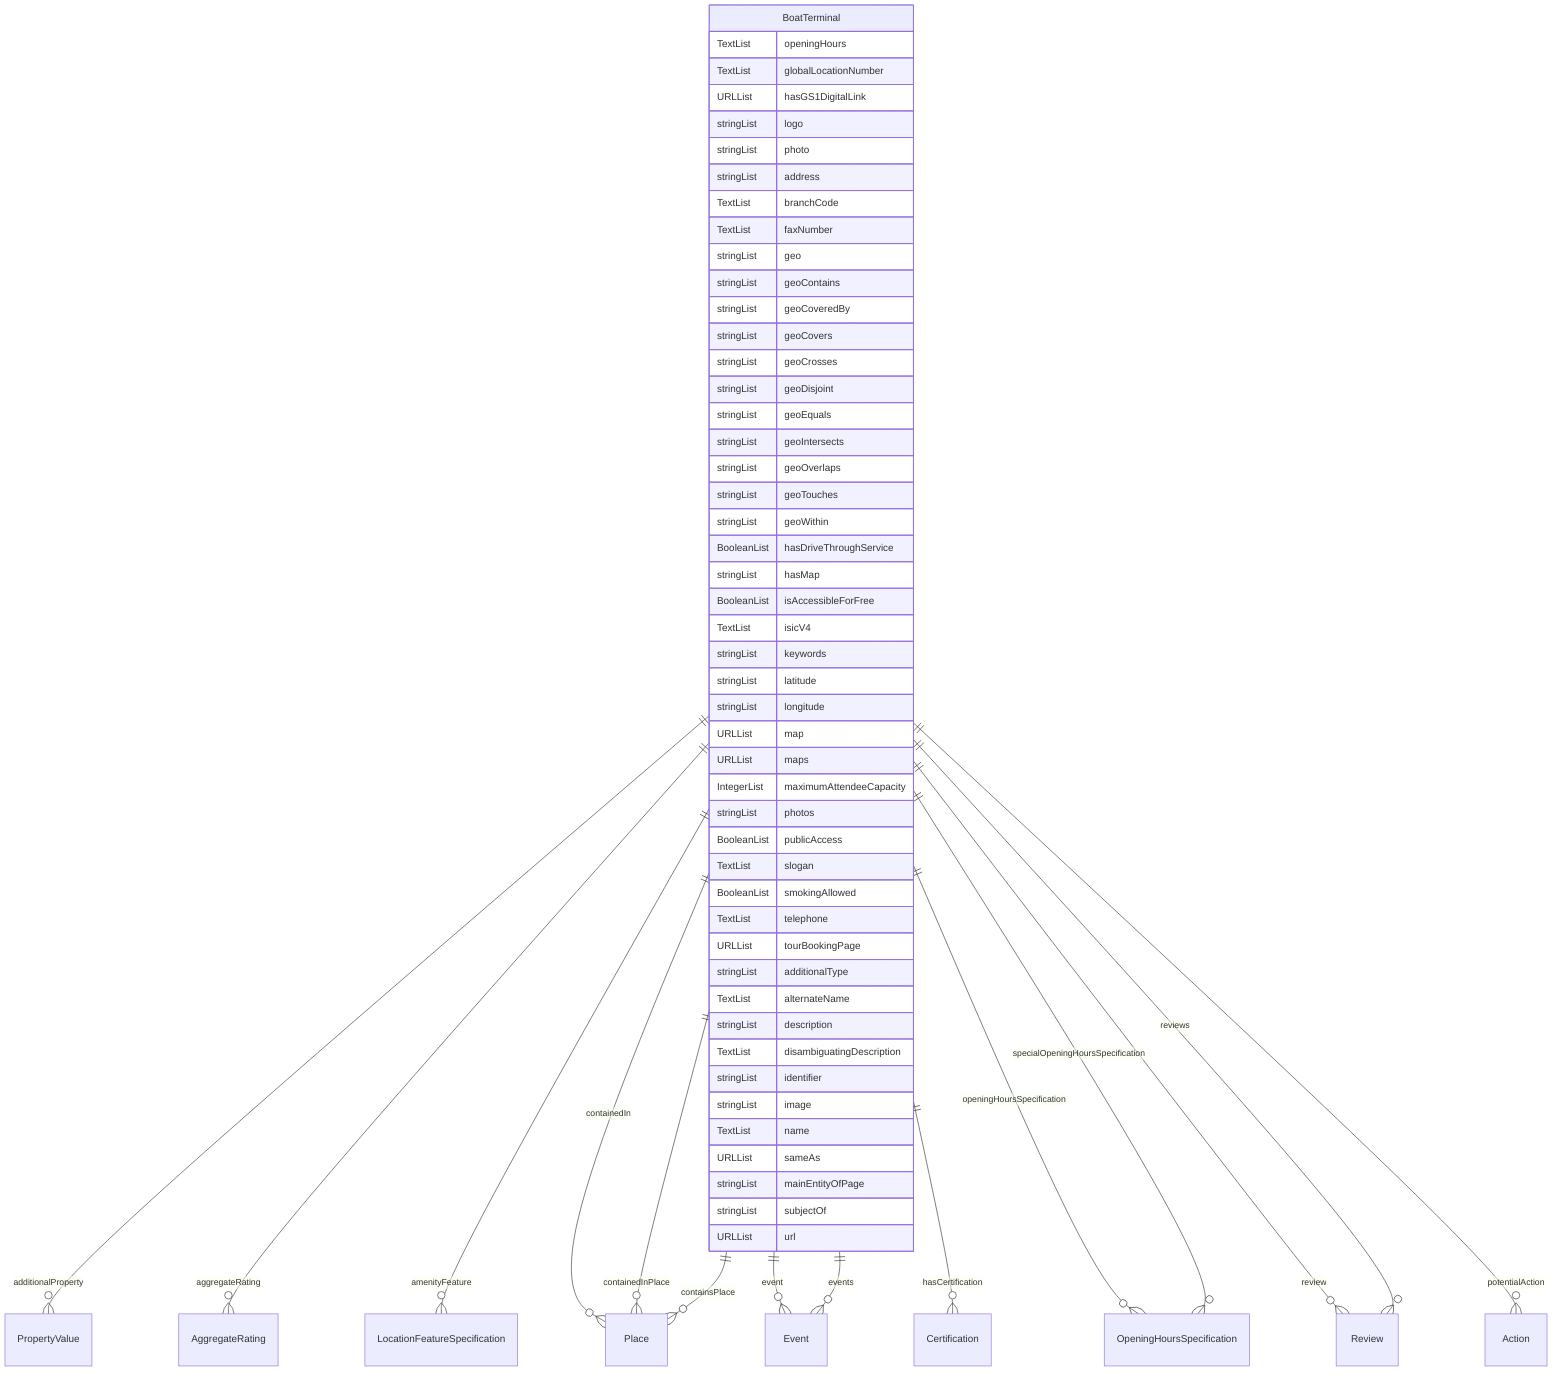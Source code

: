 erDiagram
BoatTerminal {
    TextList openingHours  
    TextList globalLocationNumber  
    URLList hasGS1DigitalLink  
    stringList logo  
    stringList photo  
    stringList address  
    TextList branchCode  
    TextList faxNumber  
    stringList geo  
    stringList geoContains  
    stringList geoCoveredBy  
    stringList geoCovers  
    stringList geoCrosses  
    stringList geoDisjoint  
    stringList geoEquals  
    stringList geoIntersects  
    stringList geoOverlaps  
    stringList geoTouches  
    stringList geoWithin  
    BooleanList hasDriveThroughService  
    stringList hasMap  
    BooleanList isAccessibleForFree  
    TextList isicV4  
    stringList keywords  
    stringList latitude  
    stringList longitude  
    URLList map  
    URLList maps  
    IntegerList maximumAttendeeCapacity  
    stringList photos  
    BooleanList publicAccess  
    TextList slogan  
    BooleanList smokingAllowed  
    TextList telephone  
    URLList tourBookingPage  
    stringList additionalType  
    TextList alternateName  
    stringList description  
    TextList disambiguatingDescription  
    stringList identifier  
    stringList image  
    TextList name  
    URLList sameAs  
    stringList mainEntityOfPage  
    stringList subjectOf  
    URLList url  
}

BoatTerminal ||--}o PropertyValue : "additionalProperty"
BoatTerminal ||--}o AggregateRating : "aggregateRating"
BoatTerminal ||--}o LocationFeatureSpecification : "amenityFeature"
BoatTerminal ||--}o Place : "containedIn"
BoatTerminal ||--}o Place : "containedInPlace"
BoatTerminal ||--}o Place : "containsPlace"
BoatTerminal ||--}o Event : "event"
BoatTerminal ||--}o Event : "events"
BoatTerminal ||--}o Certification : "hasCertification"
BoatTerminal ||--}o OpeningHoursSpecification : "openingHoursSpecification"
BoatTerminal ||--}o Review : "review"
BoatTerminal ||--}o Review : "reviews"
BoatTerminal ||--}o OpeningHoursSpecification : "specialOpeningHoursSpecification"
BoatTerminal ||--}o Action : "potentialAction"